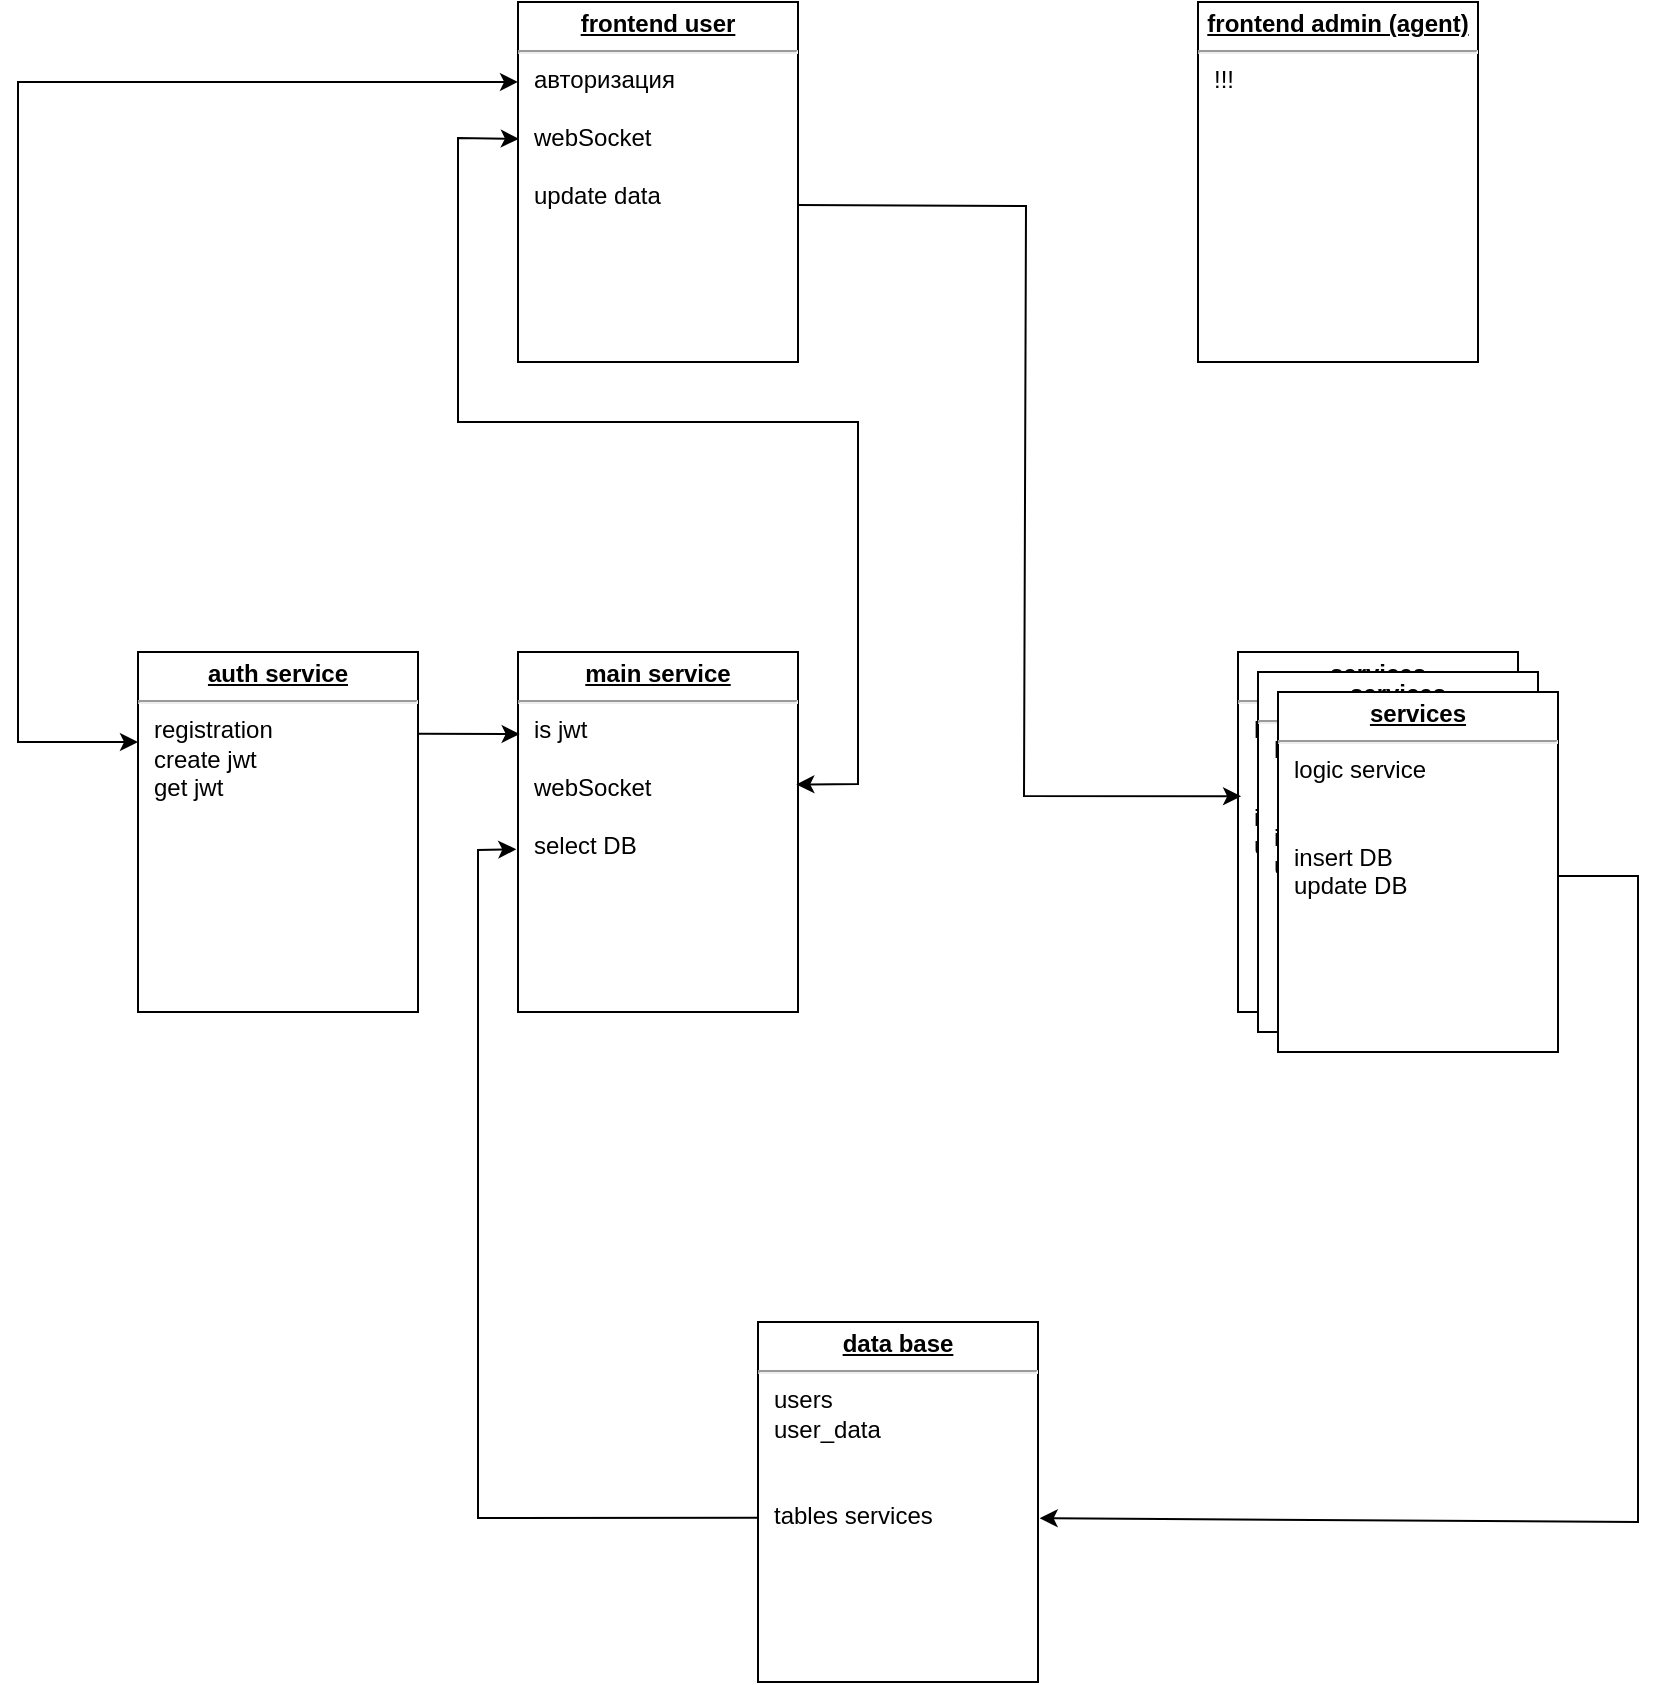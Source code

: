 <mxfile version="24.7.7">
  <diagram name="Page-1" id="a7904f86-f2b4-8e86-fa97-74104820619b">
    <mxGraphModel dx="2206" dy="1191" grid="1" gridSize="10" guides="1" tooltips="1" connect="1" arrows="1" fold="1" page="1" pageScale="1" pageWidth="1100" pageHeight="850" background="none" math="0" shadow="0">
      <root>
        <mxCell id="0" />
        <mxCell id="1" parent="0" />
        <mxCell id="24794b860abc3c2d-1" value="&lt;p style=&quot;margin: 0px ; margin-top: 4px ; text-align: center ; text-decoration: underline&quot;&gt;&lt;b&gt;frontend user&lt;/b&gt;&lt;br&gt;&lt;/p&gt;&lt;hr&gt;&lt;p style=&quot;margin: 0px ; margin-left: 8px&quot;&gt;авторизация&lt;/p&gt;&lt;p style=&quot;margin: 0px ; margin-left: 8px&quot;&gt;&lt;br&gt;&lt;/p&gt;&lt;p style=&quot;margin: 0px ; margin-left: 8px&quot;&gt;webSocket&lt;/p&gt;&lt;p style=&quot;margin: 0px ; margin-left: 8px&quot;&gt;&lt;br&gt;&lt;/p&gt;&lt;p style=&quot;margin: 0px ; margin-left: 8px&quot;&gt;update data&lt;br&gt;&lt;/p&gt;" style="verticalAlign=top;align=left;overflow=fill;fontSize=12;fontFamily=Helvetica;html=1;rounded=0;shadow=0;comic=0;labelBackgroundColor=none;strokeWidth=1" parent="1" vertex="1">
          <mxGeometry x="360" y="100" width="140" height="180" as="geometry" />
        </mxCell>
        <mxCell id="1RWgly_USxw9mM_wKclz-1" value="&lt;p style=&quot;margin: 0px ; margin-top: 4px ; text-align: center ; text-decoration: underline&quot;&gt;&lt;b&gt;frontend admin (agent)&lt;br&gt;&lt;/b&gt;&lt;/p&gt;&lt;hr&gt;&lt;p style=&quot;margin: 0px ; margin-left: 8px&quot;&gt;!!!&lt;br&gt;&lt;/p&gt;" style="verticalAlign=top;align=left;overflow=fill;fontSize=12;fontFamily=Helvetica;html=1;rounded=0;shadow=0;comic=0;labelBackgroundColor=none;strokeWidth=1" vertex="1" parent="1">
          <mxGeometry x="700" y="100" width="140" height="180" as="geometry" />
        </mxCell>
        <mxCell id="1RWgly_USxw9mM_wKclz-2" value="&lt;p style=&quot;margin: 0px ; margin-top: 4px ; text-align: center ; text-decoration: underline&quot;&gt;&lt;b&gt;auth service&lt;/b&gt;&lt;/p&gt;&lt;hr&gt;&lt;p style=&quot;margin: 0px ; margin-left: 8px&quot;&gt;registration&lt;/p&gt;&lt;p style=&quot;margin: 0px ; margin-left: 8px&quot;&gt;create jwt&lt;/p&gt;&lt;p style=&quot;margin: 0px ; margin-left: 8px&quot;&gt;get jwt&lt;br&gt;&lt;/p&gt;" style="verticalAlign=top;align=left;overflow=fill;fontSize=12;fontFamily=Helvetica;html=1;rounded=0;shadow=0;comic=0;labelBackgroundColor=none;strokeWidth=1" vertex="1" parent="1">
          <mxGeometry x="170" y="425" width="140" height="180" as="geometry" />
        </mxCell>
        <mxCell id="1RWgly_USxw9mM_wKclz-3" value="&lt;p style=&quot;margin: 0px ; margin-top: 4px ; text-align: center ; text-decoration: underline&quot;&gt;&lt;b&gt;data base&lt;/b&gt;&lt;br&gt;&lt;/p&gt;&lt;hr&gt;&lt;p style=&quot;margin: 0px ; margin-left: 8px&quot;&gt;users&lt;/p&gt;&lt;p style=&quot;margin: 0px ; margin-left: 8px&quot;&gt;user_data&lt;/p&gt;&lt;p style=&quot;margin: 0px ; margin-left: 8px&quot;&gt;&lt;br&gt;&lt;/p&gt;&lt;p style=&quot;margin: 0px ; margin-left: 8px&quot;&gt;&lt;br&gt;&lt;/p&gt;&lt;p style=&quot;margin: 0px ; margin-left: 8px&quot;&gt;tables services&lt;br&gt;&lt;/p&gt;" style="verticalAlign=top;align=left;overflow=fill;fontSize=12;fontFamily=Helvetica;html=1;rounded=0;shadow=0;comic=0;labelBackgroundColor=none;strokeWidth=1" vertex="1" parent="1">
          <mxGeometry x="480" y="760" width="140" height="180" as="geometry" />
        </mxCell>
        <mxCell id="1RWgly_USxw9mM_wKclz-5" value="" style="endArrow=classic;html=1;rounded=0;exitX=0;exitY=0.222;exitDx=0;exitDy=0;exitPerimeter=0;entryX=0;entryY=0.25;entryDx=0;entryDy=0;startArrow=classic;startFill=1;" edge="1" parent="1" source="24794b860abc3c2d-1" target="1RWgly_USxw9mM_wKclz-2">
          <mxGeometry width="50" height="50" relative="1" as="geometry">
            <mxPoint x="400" y="280" as="sourcePoint" />
            <mxPoint x="170" y="360" as="targetPoint" />
            <Array as="points">
              <mxPoint x="110" y="140" />
              <mxPoint x="110" y="470" />
            </Array>
          </mxGeometry>
        </mxCell>
        <mxCell id="1RWgly_USxw9mM_wKclz-7" value="&lt;p style=&quot;margin: 0px ; margin-top: 4px ; text-align: center ; text-decoration: underline&quot;&gt;&lt;b&gt;main service&lt;/b&gt;&lt;br&gt;&lt;/p&gt;&lt;hr&gt;&lt;p style=&quot;margin: 0px ; margin-left: 8px&quot;&gt;is jwt&lt;br&gt;&lt;/p&gt;&lt;p style=&quot;margin: 0px ; margin-left: 8px&quot;&gt;&lt;br&gt;&lt;/p&gt;&lt;p style=&quot;margin: 0px ; margin-left: 8px&quot;&gt;webSocket&lt;/p&gt;&lt;p style=&quot;margin: 0px ; margin-left: 8px&quot;&gt;&lt;br&gt;&lt;/p&gt;&lt;p style=&quot;margin: 0px ; margin-left: 8px&quot;&gt;select DB&lt;br&gt;&lt;/p&gt;" style="verticalAlign=top;align=left;overflow=fill;fontSize=12;fontFamily=Helvetica;html=1;rounded=0;shadow=0;comic=0;labelBackgroundColor=none;strokeWidth=1" vertex="1" parent="1">
          <mxGeometry x="360" y="425" width="140" height="180" as="geometry" />
        </mxCell>
        <mxCell id="1RWgly_USxw9mM_wKclz-8" value="" style="endArrow=classic;html=1;rounded=0;exitX=1.003;exitY=0.227;exitDx=0;exitDy=0;entryX=0.006;entryY=0.228;entryDx=0;entryDy=0;entryPerimeter=0;exitPerimeter=0;" edge="1" parent="1" source="1RWgly_USxw9mM_wKclz-2" target="1RWgly_USxw9mM_wKclz-7">
          <mxGeometry width="50" height="50" relative="1" as="geometry">
            <mxPoint x="320" y="470" as="sourcePoint" />
            <mxPoint x="370" y="420" as="targetPoint" />
          </mxGeometry>
        </mxCell>
        <mxCell id="1RWgly_USxw9mM_wKclz-9" value="" style="endArrow=classic;startArrow=classic;html=1;rounded=0;exitX=0.994;exitY=0.368;exitDx=0;exitDy=0;exitPerimeter=0;entryX=0.003;entryY=0.38;entryDx=0;entryDy=0;entryPerimeter=0;" edge="1" parent="1" source="1RWgly_USxw9mM_wKclz-7" target="24794b860abc3c2d-1">
          <mxGeometry width="50" height="50" relative="1" as="geometry">
            <mxPoint x="320" y="460" as="sourcePoint" />
            <mxPoint x="370" y="410" as="targetPoint" />
            <Array as="points">
              <mxPoint x="530" y="491" />
              <mxPoint x="530" y="310" />
              <mxPoint x="330" y="310" />
              <mxPoint x="330" y="168" />
            </Array>
          </mxGeometry>
        </mxCell>
        <mxCell id="1RWgly_USxw9mM_wKclz-10" value="" style="endArrow=classic;html=1;rounded=0;entryX=-0.006;entryY=0.548;entryDx=0;entryDy=0;entryPerimeter=0;exitX=0;exitY=0.544;exitDx=0;exitDy=0;exitPerimeter=0;" edge="1" parent="1" source="1RWgly_USxw9mM_wKclz-3" target="1RWgly_USxw9mM_wKclz-7">
          <mxGeometry width="50" height="50" relative="1" as="geometry">
            <mxPoint x="380" y="740" as="sourcePoint" />
            <mxPoint x="370" y="610" as="targetPoint" />
            <Array as="points">
              <mxPoint x="340" y="858" />
              <mxPoint x="340" y="524" />
            </Array>
          </mxGeometry>
        </mxCell>
        <mxCell id="1RWgly_USxw9mM_wKclz-11" value="&lt;p style=&quot;margin: 0px ; margin-top: 4px ; text-align: center ; text-decoration: underline&quot;&gt;&lt;b&gt;services&lt;/b&gt;&lt;br&gt;&lt;/p&gt;&lt;hr&gt;&lt;p style=&quot;margin: 0px ; margin-left: 8px&quot;&gt;logic service&lt;/p&gt;&lt;p style=&quot;margin: 0px ; margin-left: 8px&quot;&gt;&lt;br&gt;&lt;/p&gt;&lt;p style=&quot;margin: 0px ; margin-left: 8px&quot;&gt;&lt;br&gt;&lt;/p&gt;&lt;p style=&quot;margin: 0px ; margin-left: 8px&quot;&gt;insert DB&lt;/p&gt;&lt;p style=&quot;margin: 0px ; margin-left: 8px&quot;&gt;update DB&lt;br&gt;&lt;/p&gt;" style="verticalAlign=top;align=left;overflow=fill;fontSize=12;fontFamily=Helvetica;html=1;rounded=0;shadow=0;comic=0;labelBackgroundColor=none;strokeWidth=1" vertex="1" parent="1">
          <mxGeometry x="720" y="425" width="140" height="180" as="geometry" />
        </mxCell>
        <mxCell id="1RWgly_USxw9mM_wKclz-12" value="&lt;p style=&quot;margin: 0px ; margin-top: 4px ; text-align: center ; text-decoration: underline&quot;&gt;&lt;b&gt;services&lt;/b&gt;&lt;br&gt;&lt;/p&gt;&lt;hr&gt;&lt;p style=&quot;margin: 0px ; margin-left: 8px&quot;&gt;logic service&lt;/p&gt;&lt;p style=&quot;margin: 0px ; margin-left: 8px&quot;&gt;&lt;br&gt;&lt;/p&gt;&lt;p style=&quot;margin: 0px ; margin-left: 8px&quot;&gt;&lt;br&gt;&lt;/p&gt;&lt;p style=&quot;margin: 0px ; margin-left: 8px&quot;&gt;insert DB&lt;/p&gt;&lt;p style=&quot;margin: 0px ; margin-left: 8px&quot;&gt;update DB&lt;br&gt;&lt;/p&gt;" style="verticalAlign=top;align=left;overflow=fill;fontSize=12;fontFamily=Helvetica;html=1;rounded=0;shadow=0;comic=0;labelBackgroundColor=none;strokeWidth=1" vertex="1" parent="1">
          <mxGeometry x="730" y="435" width="140" height="180" as="geometry" />
        </mxCell>
        <mxCell id="1RWgly_USxw9mM_wKclz-13" value="&lt;p style=&quot;margin: 0px ; margin-top: 4px ; text-align: center ; text-decoration: underline&quot;&gt;&lt;b&gt;services&lt;/b&gt;&lt;br&gt;&lt;/p&gt;&lt;hr&gt;&lt;p style=&quot;margin: 0px ; margin-left: 8px&quot;&gt;logic service&lt;/p&gt;&lt;p style=&quot;margin: 0px ; margin-left: 8px&quot;&gt;&lt;br&gt;&lt;/p&gt;&lt;p style=&quot;margin: 0px ; margin-left: 8px&quot;&gt;&lt;br&gt;&lt;/p&gt;&lt;p style=&quot;margin: 0px ; margin-left: 8px&quot;&gt;insert DB&lt;/p&gt;&lt;p style=&quot;margin: 0px ; margin-left: 8px&quot;&gt;update DB&lt;br&gt;&lt;/p&gt;" style="verticalAlign=top;align=left;overflow=fill;fontSize=12;fontFamily=Helvetica;html=1;rounded=0;shadow=0;comic=0;labelBackgroundColor=none;strokeWidth=1" vertex="1" parent="1">
          <mxGeometry x="740" y="445" width="140" height="180" as="geometry" />
        </mxCell>
        <mxCell id="1RWgly_USxw9mM_wKclz-14" value="" style="endArrow=classic;html=1;rounded=0;entryX=1.006;entryY=0.545;entryDx=0;entryDy=0;entryPerimeter=0;exitX=1.001;exitY=0.511;exitDx=0;exitDy=0;exitPerimeter=0;" edge="1" parent="1" source="1RWgly_USxw9mM_wKclz-13" target="1RWgly_USxw9mM_wKclz-3">
          <mxGeometry width="50" height="50" relative="1" as="geometry">
            <mxPoint x="880" y="535" as="sourcePoint" />
            <mxPoint x="740" y="780" as="targetPoint" />
            <Array as="points">
              <mxPoint x="920" y="537" />
              <mxPoint x="920" y="860" />
            </Array>
          </mxGeometry>
        </mxCell>
        <mxCell id="1RWgly_USxw9mM_wKclz-15" value="" style="endArrow=classic;html=1;rounded=0;exitX=0.997;exitY=0.564;exitDx=0;exitDy=0;exitPerimeter=0;entryX=0.011;entryY=0.401;entryDx=0;entryDy=0;entryPerimeter=0;" edge="1" parent="1" source="24794b860abc3c2d-1" target="1RWgly_USxw9mM_wKclz-11">
          <mxGeometry width="50" height="50" relative="1" as="geometry">
            <mxPoint x="560" y="280" as="sourcePoint" />
            <mxPoint x="610" y="230" as="targetPoint" />
            <Array as="points">
              <mxPoint x="614" y="202" />
              <mxPoint x="613" y="497" />
            </Array>
          </mxGeometry>
        </mxCell>
      </root>
    </mxGraphModel>
  </diagram>
</mxfile>
